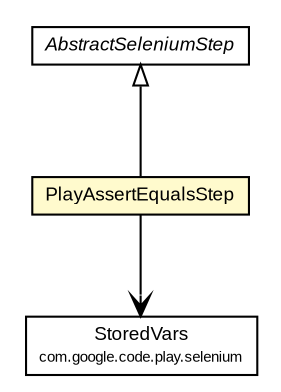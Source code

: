 #!/usr/local/bin/dot
#
# Class diagram 
# Generated by UMLGraph version R5_6-24-gf6e263 (http://www.umlgraph.org/)
#

digraph G {
	edge [fontname="arial",fontsize=10,labelfontname="arial",labelfontsize=10];
	node [fontname="arial",fontsize=10,shape=plaintext];
	nodesep=0.25;
	ranksep=0.5;
	// com.google.code.play.selenium.StoredVars
	c925 [label=<<table title="com.google.code.play.selenium.StoredVars" border="0" cellborder="1" cellspacing="0" cellpadding="2" port="p" href="../StoredVars.html">
		<tr><td><table border="0" cellspacing="0" cellpadding="1">
<tr><td align="center" balign="center"> StoredVars </td></tr>
<tr><td align="center" balign="center"><font point-size="7.0"> com.google.code.play.selenium </font></td></tr>
		</table></td></tr>
		</table>>, URL="../StoredVars.html", fontname="arial", fontcolor="black", fontsize=9.0];
	// com.google.code.play.selenium.step.PlayAssertEqualsStep
	c950 [label=<<table title="com.google.code.play.selenium.step.PlayAssertEqualsStep" border="0" cellborder="1" cellspacing="0" cellpadding="2" port="p" bgcolor="lemonChiffon" href="./PlayAssertEqualsStep.html">
		<tr><td><table border="0" cellspacing="0" cellpadding="1">
<tr><td align="center" balign="center"> PlayAssertEqualsStep </td></tr>
		</table></td></tr>
		</table>>, URL="./PlayAssertEqualsStep.html", fontname="arial", fontcolor="black", fontsize=9.0];
	// com.google.code.play.selenium.step.AbstractSeleniumStep
	c964 [label=<<table title="com.google.code.play.selenium.step.AbstractSeleniumStep" border="0" cellborder="1" cellspacing="0" cellpadding="2" port="p" href="./AbstractSeleniumStep.html">
		<tr><td><table border="0" cellspacing="0" cellpadding="1">
<tr><td align="center" balign="center"><font face="arial italic"> AbstractSeleniumStep </font></td></tr>
		</table></td></tr>
		</table>>, URL="./AbstractSeleniumStep.html", fontname="arial", fontcolor="black", fontsize=9.0];
	//com.google.code.play.selenium.step.PlayAssertEqualsStep extends com.google.code.play.selenium.step.AbstractSeleniumStep
	c964:p -> c950:p [dir=back,arrowtail=empty];
	// com.google.code.play.selenium.step.PlayAssertEqualsStep NAVASSOC com.google.code.play.selenium.StoredVars
	c950:p -> c925:p [taillabel="", label="", headlabel="", fontname="arial", fontcolor="black", fontsize=10.0, color="black", arrowhead=open];
}

